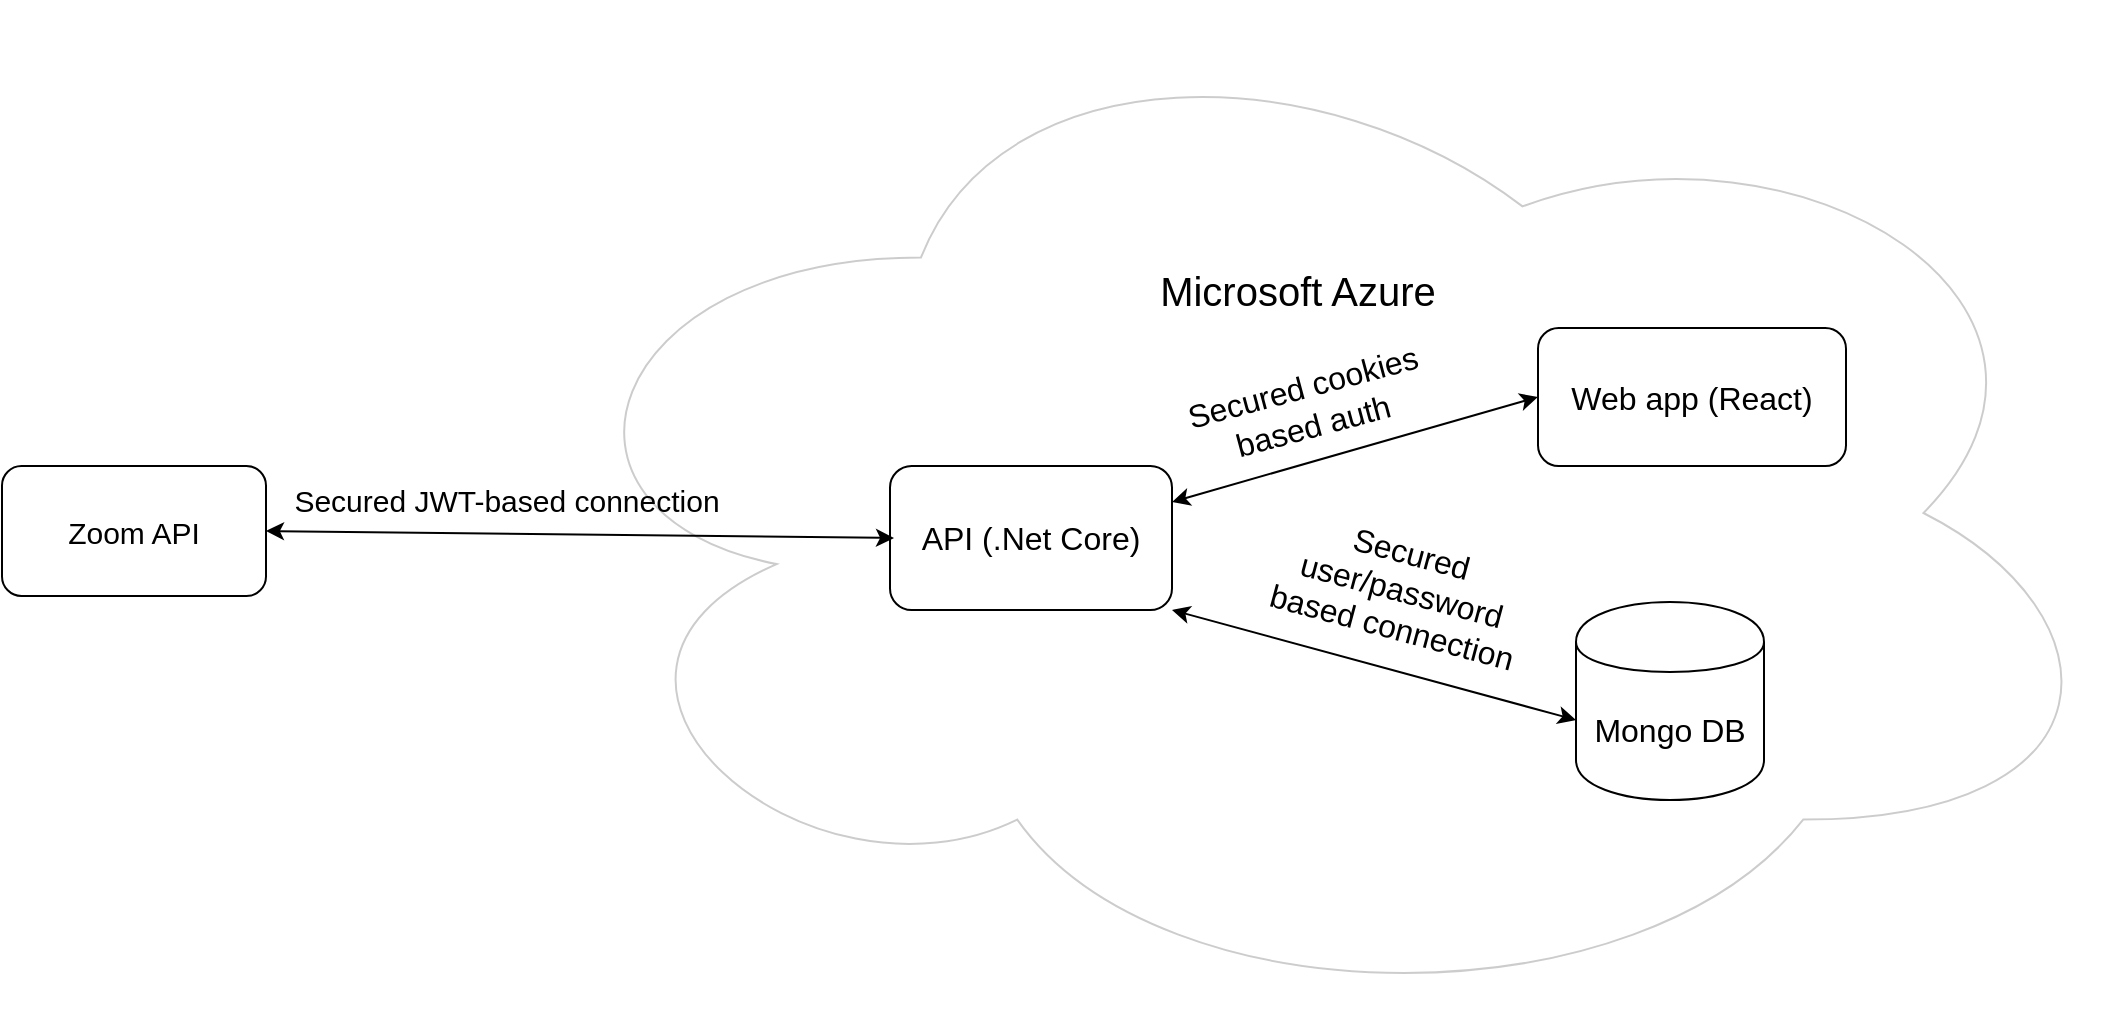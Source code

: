 <mxfile version="13.0.1" type="github"><diagram name="Page-1" id="13e1069c-82ec-6db2-03f1-153e76fe0fe0"><mxGraphModel dx="1384" dy="708" grid="0" gridSize="10" guides="1" tooltips="1" connect="1" arrows="1" fold="1" page="1" pageScale="1" pageWidth="583" pageHeight="413" background="none" math="0" shadow="0"><root><mxCell id="0"/><mxCell id="1" parent="0"/><mxCell id="slBnFQedNk6HUx9HUzPg-167" value="" style="ellipse;shape=cloud;whiteSpace=wrap;html=1;fontSize=15;textOpacity=50;opacity=20;" vertex="1" parent="1"><mxGeometry x="324" y="98" width="802" height="511" as="geometry"/></mxCell><mxCell id="slBnFQedNk6HUx9HUzPg-160" value="Zoom API" style="rounded=1;whiteSpace=wrap;html=1;fontSize=15;" vertex="1" parent="1"><mxGeometry x="65" y="330" width="132" height="65" as="geometry"/></mxCell><mxCell id="slBnFQedNk6HUx9HUzPg-162" value="API (.Net Core)" style="rounded=1;whiteSpace=wrap;html=1;fontSize=16;" vertex="1" parent="1"><mxGeometry x="509" y="330" width="141" height="72" as="geometry"/></mxCell><mxCell id="slBnFQedNk6HUx9HUzPg-165" value="Mongo DB" style="shape=cylinder;whiteSpace=wrap;html=1;boundedLbl=1;backgroundOutline=1;fontSize=16;" vertex="1" parent="1"><mxGeometry x="852" y="398" width="94" height="99" as="geometry"/></mxCell><mxCell id="slBnFQedNk6HUx9HUzPg-166" value="Web app (React)" style="rounded=1;whiteSpace=wrap;html=1;fontSize=16;" vertex="1" parent="1"><mxGeometry x="833" y="261" width="154" height="69" as="geometry"/></mxCell><mxCell id="slBnFQedNk6HUx9HUzPg-168" value="Microsoft Azure" style="text;html=1;strokeColor=none;fillColor=none;align=center;verticalAlign=middle;whiteSpace=wrap;rounded=0;fontSize=20;" vertex="1" parent="1"><mxGeometry x="639" y="232" width="148" height="20" as="geometry"/></mxCell><mxCell id="slBnFQedNk6HUx9HUzPg-170" value="" style="endArrow=classic;startArrow=classic;html=1;shadow=0;fontSize=20;exitX=0;exitY=0.596;exitDx=0;exitDy=0;exitPerimeter=0;entryX=1;entryY=1;entryDx=0;entryDy=0;" edge="1" parent="1" source="slBnFQedNk6HUx9HUzPg-165" target="slBnFQedNk6HUx9HUzPg-162"><mxGeometry width="50" height="50" relative="1" as="geometry"><mxPoint x="603" y="416" as="sourcePoint"/><mxPoint x="653" y="366" as="targetPoint"/></mxGeometry></mxCell><mxCell id="slBnFQedNk6HUx9HUzPg-171" value="" style="endArrow=classic;startArrow=classic;html=1;shadow=0;fontSize=20;exitX=0;exitY=0.5;exitDx=0;exitDy=0;entryX=1;entryY=0.25;entryDx=0;entryDy=0;" edge="1" parent="1" source="slBnFQedNk6HUx9HUzPg-166" target="slBnFQedNk6HUx9HUzPg-162"><mxGeometry width="50" height="50" relative="1" as="geometry"><mxPoint x="603" y="416" as="sourcePoint"/><mxPoint x="653" y="366" as="targetPoint"/></mxGeometry></mxCell><mxCell id="slBnFQedNk6HUx9HUzPg-172" value="" style="endArrow=classic;startArrow=classic;html=1;shadow=0;fontSize=20;exitX=1;exitY=0.5;exitDx=0;exitDy=0;" edge="1" parent="1" source="slBnFQedNk6HUx9HUzPg-160"><mxGeometry width="50" height="50" relative="1" as="geometry"><mxPoint x="603" y="416" as="sourcePoint"/><mxPoint x="511" y="366" as="targetPoint"/></mxGeometry></mxCell><mxCell id="slBnFQedNk6HUx9HUzPg-173" value="&lt;span style=&quot;font-size: 15px&quot;&gt;Secured JWT-based connection&lt;/span&gt;" style="text;html=1;align=center;verticalAlign=middle;resizable=0;points=[];autosize=1;fontSize=20;" vertex="1" parent="1"><mxGeometry x="205" y="330" width="223" height="30" as="geometry"/></mxCell><mxCell id="slBnFQedNk6HUx9HUzPg-174" value="Secured cookies based auth" style="text;html=1;strokeColor=none;fillColor=none;align=center;verticalAlign=middle;whiteSpace=wrap;rounded=0;fontSize=16;rotation=-15;" vertex="1" parent="1"><mxGeometry x="645" y="290" width="146" height="20" as="geometry"/></mxCell><mxCell id="slBnFQedNk6HUx9HUzPg-175" value="Secured user/password based connection" style="text;html=1;strokeColor=none;fillColor=none;align=center;verticalAlign=middle;whiteSpace=wrap;rounded=0;fontSize=16;rotation=15;" vertex="1" parent="1"><mxGeometry x="692" y="382" width="146" height="20" as="geometry"/></mxCell></root></mxGraphModel></diagram></mxfile>